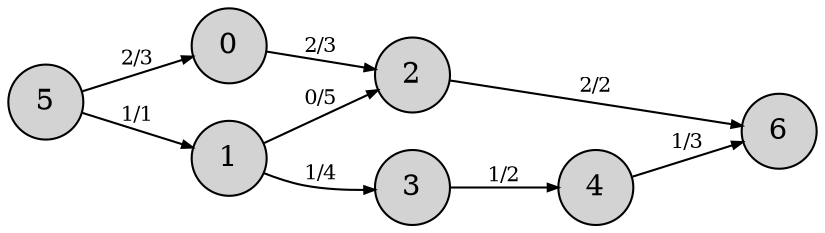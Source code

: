 digraph
{
  rankdir = LR
  node [style=filled,fillcolor=lightgrey,shape=circle,width=.5,height=.5,fixedsize=shape]
  edge [arrowsize=0.5,fontsize=10]

  node0 [label="0"]
  node0 -> node2 [label="2/3"]
  node1 [label="1"]
  node1 -> node2 [label="0/5"]
  node1 -> node3 [label="1/4"]
  node2 [label="2"]
  node2 -> node6 [label="2/2"]
  node3 [label="3"]
  node3 -> node4 [label="1/2"]
  node4 [label="4"]
  node4 -> node6 [label="1/3"]
  node5 [label="5"]
  node5 -> node0 [label="2/3"]
  node5 -> node1 [label="1/1"]
  node6 [label="6"]
}
